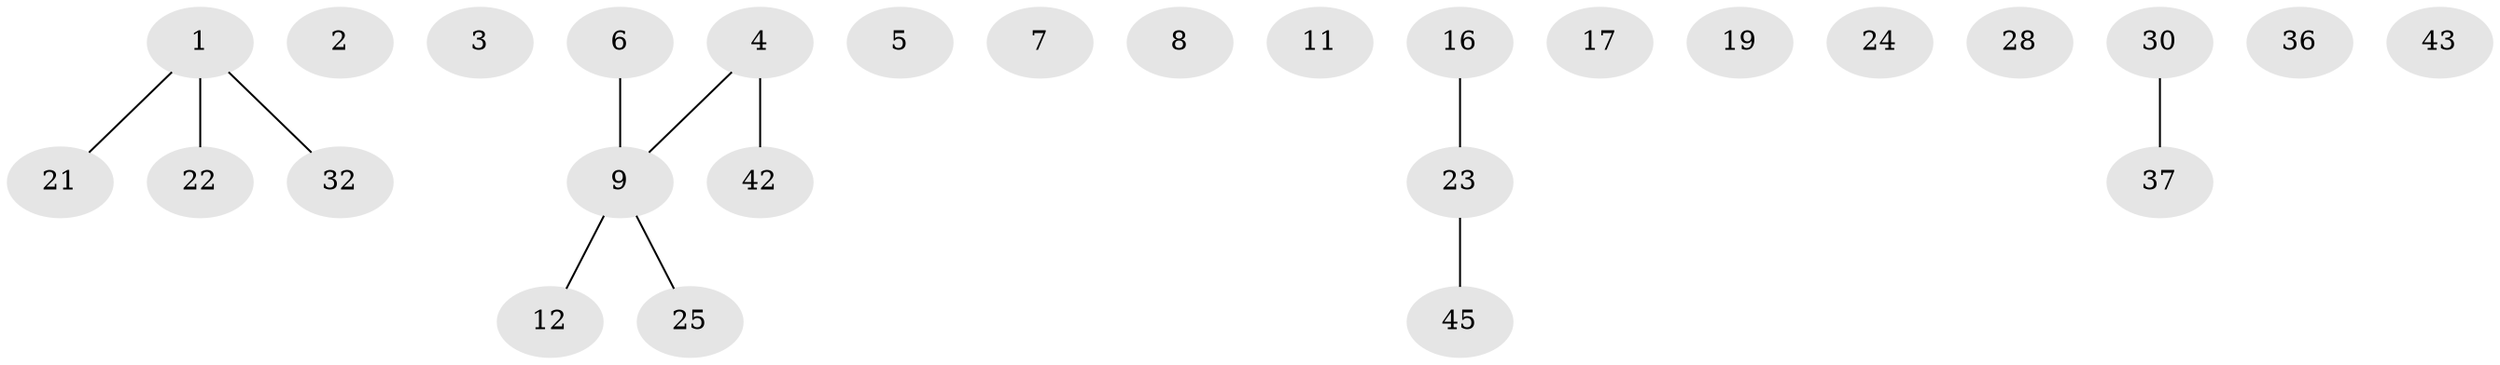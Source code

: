 // original degree distribution, {1: 0.48, 0: 0.16, 2: 0.24, 3: 0.06, 5: 0.02, 4: 0.04}
// Generated by graph-tools (version 1.1) at 2025/12/03/09/25 04:12:59]
// undirected, 27 vertices, 11 edges
graph export_dot {
graph [start="1"]
  node [color=gray90,style=filled];
  1 [super="+26"];
  2;
  3;
  4 [super="+10"];
  5 [super="+15"];
  6;
  7 [super="+50"];
  8;
  9 [super="+14"];
  11 [super="+34"];
  12 [super="+20+41"];
  16 [super="+18"];
  17;
  19;
  21;
  22 [super="+31"];
  23 [super="+27+33"];
  24 [super="+48"];
  25;
  28;
  30 [super="+38+35"];
  32 [super="+49"];
  36;
  37;
  42;
  43;
  45 [super="+46"];
  1 -- 32;
  1 -- 21;
  1 -- 22;
  4 -- 42;
  4 -- 9;
  6 -- 9;
  9 -- 12;
  9 -- 25;
  16 -- 23;
  23 -- 45;
  30 -- 37;
}
